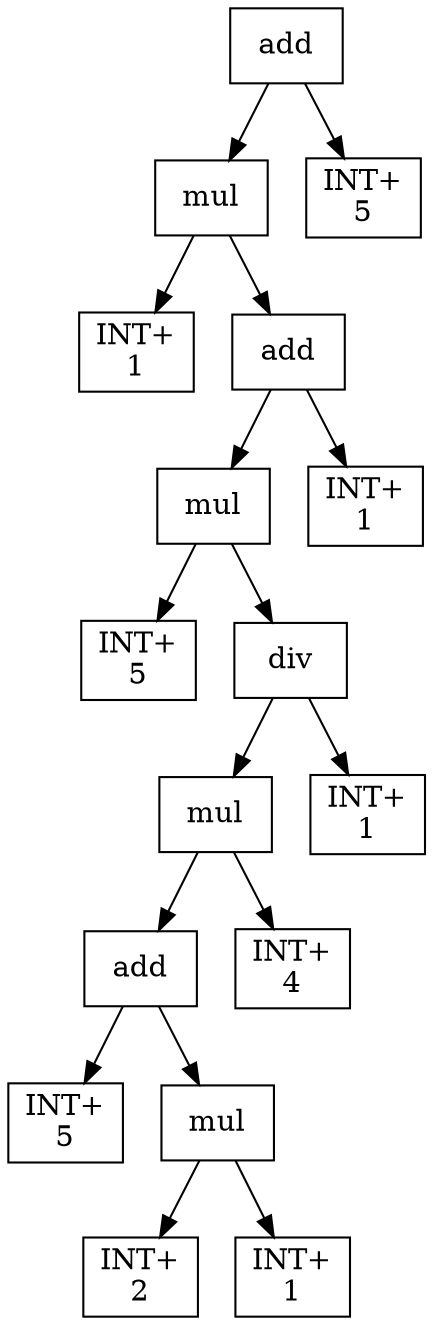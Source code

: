 digraph expr {
  node [shape=box];
  n1 [label="add"];
  n2 [label="mul"];
  n3 [label="INT+\n1"];
  n4 [label="add"];
  n5 [label="mul"];
  n6 [label="INT+\n5"];
  n7 [label="div"];
  n8 [label="mul"];
  n9 [label="add"];
  n10 [label="INT+\n5"];
  n11 [label="mul"];
  n12 [label="INT+\n2"];
  n13 [label="INT+\n1"];
  n11 -> n12;
  n11 -> n13;
  n9 -> n10;
  n9 -> n11;
  n14 [label="INT+\n4"];
  n8 -> n9;
  n8 -> n14;
  n15 [label="INT+\n1"];
  n7 -> n8;
  n7 -> n15;
  n5 -> n6;
  n5 -> n7;
  n16 [label="INT+\n1"];
  n4 -> n5;
  n4 -> n16;
  n2 -> n3;
  n2 -> n4;
  n17 [label="INT+\n5"];
  n1 -> n2;
  n1 -> n17;
}